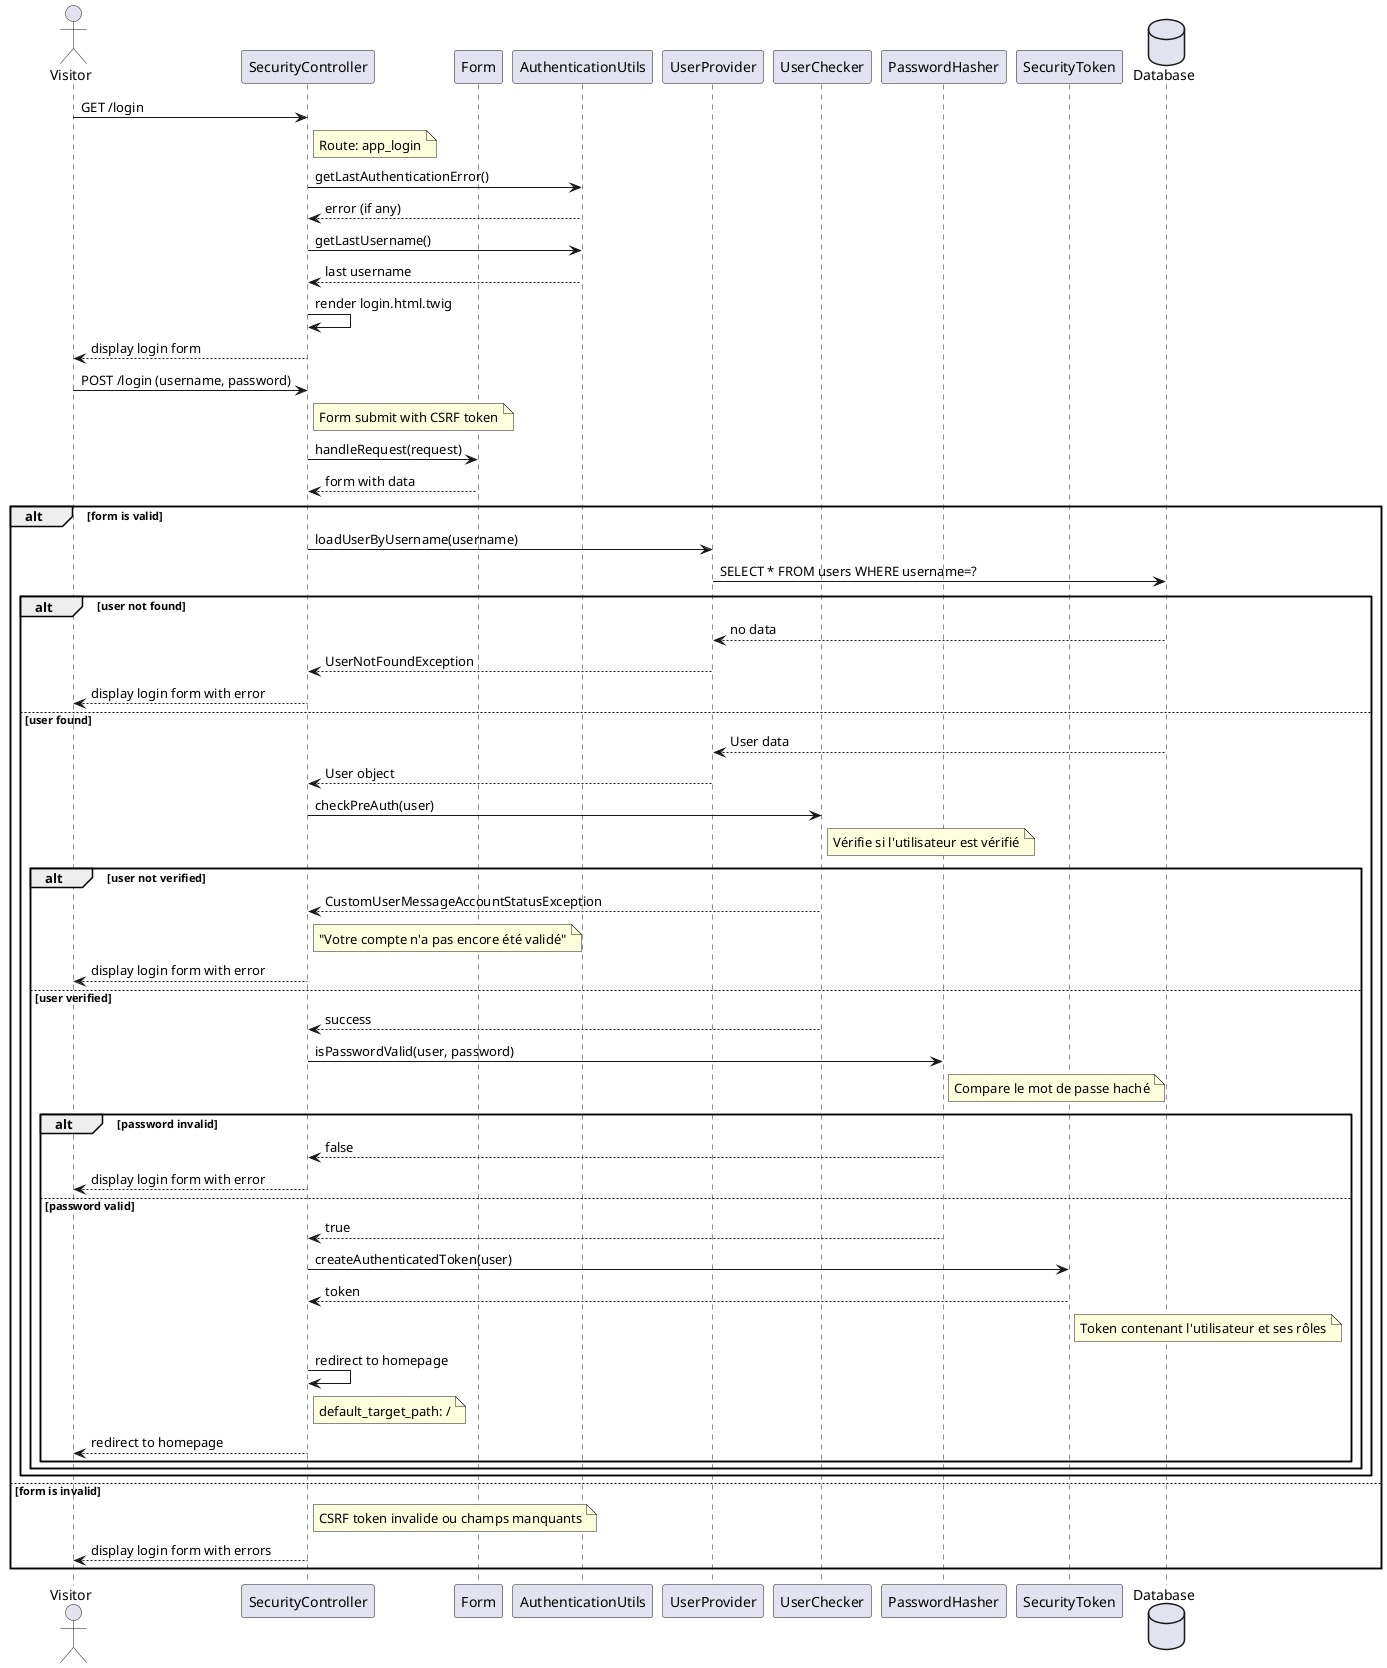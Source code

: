 @startuml
actor "Visitor" as User
participant "SecurityController" as SC
participant "Form" as Form
participant "AuthenticationUtils" as AU
participant "UserProvider" as UP
participant "UserChecker" as UC
participant "PasswordHasher" as PH
participant "SecurityToken" as ST
database "Database" as DB

' Affichage du formulaire de login
User -> SC: GET /login
note right of SC: Route: app_login
SC -> AU: getLastAuthenticationError()
AU --> SC: error (if any)
SC -> AU: getLastUsername()
AU --> SC: last username
SC -> SC: render login.html.twig
SC --> User: display login form

' Soumission du formulaire de login
User -> SC: POST /login (username, password)
note right of SC: Form submit with CSRF token
SC -> Form: handleRequest(request)
Form --> SC: form with data

alt form is valid
    ' Chargement de l'utilisateur
    SC -> UP: loadUserByUsername(username)
    UP -> DB: SELECT * FROM users WHERE username=?

    alt user not found
        DB --> UP: no data
        UP --> SC: UserNotFoundException
        SC --> User: display login form with error
    else user found
        DB --> UP: User data
        UP --> SC: User object

        ' Vérification de l'utilisateur
        SC -> UC: checkPreAuth(user)
        note right of UC: Vérifie si l'utilisateur est vérifié

        alt user not verified
            UC --> SC: CustomUserMessageAccountStatusException
            note right of SC: "Votre compte n'a pas encore été validé"
            SC --> User: display login form with error
        else user verified
            UC --> SC: success

            ' Vérification du mot de passe
            SC -> PH: isPasswordValid(user, password)
            note right of PH: Compare le mot de passe haché

            alt password invalid
                PH --> SC: false
                SC --> User: display login form with error
            else password valid
                PH --> SC: true

                ' Création du token d'authentification
                SC -> ST: createAuthenticatedToken(user)
                ST --> SC: token
                note right of ST: Token contenant l'utilisateur et ses rôles

                ' Redirection après connexion
                SC -> SC: redirect to homepage
                note right of SC: default_target_path: /
                SC --> User: redirect to homepage
            end
        end
    end
else form is invalid
    note right of SC: CSRF token invalide ou champs manquants
    SC --> User: display login form with errors
end

@enduml
